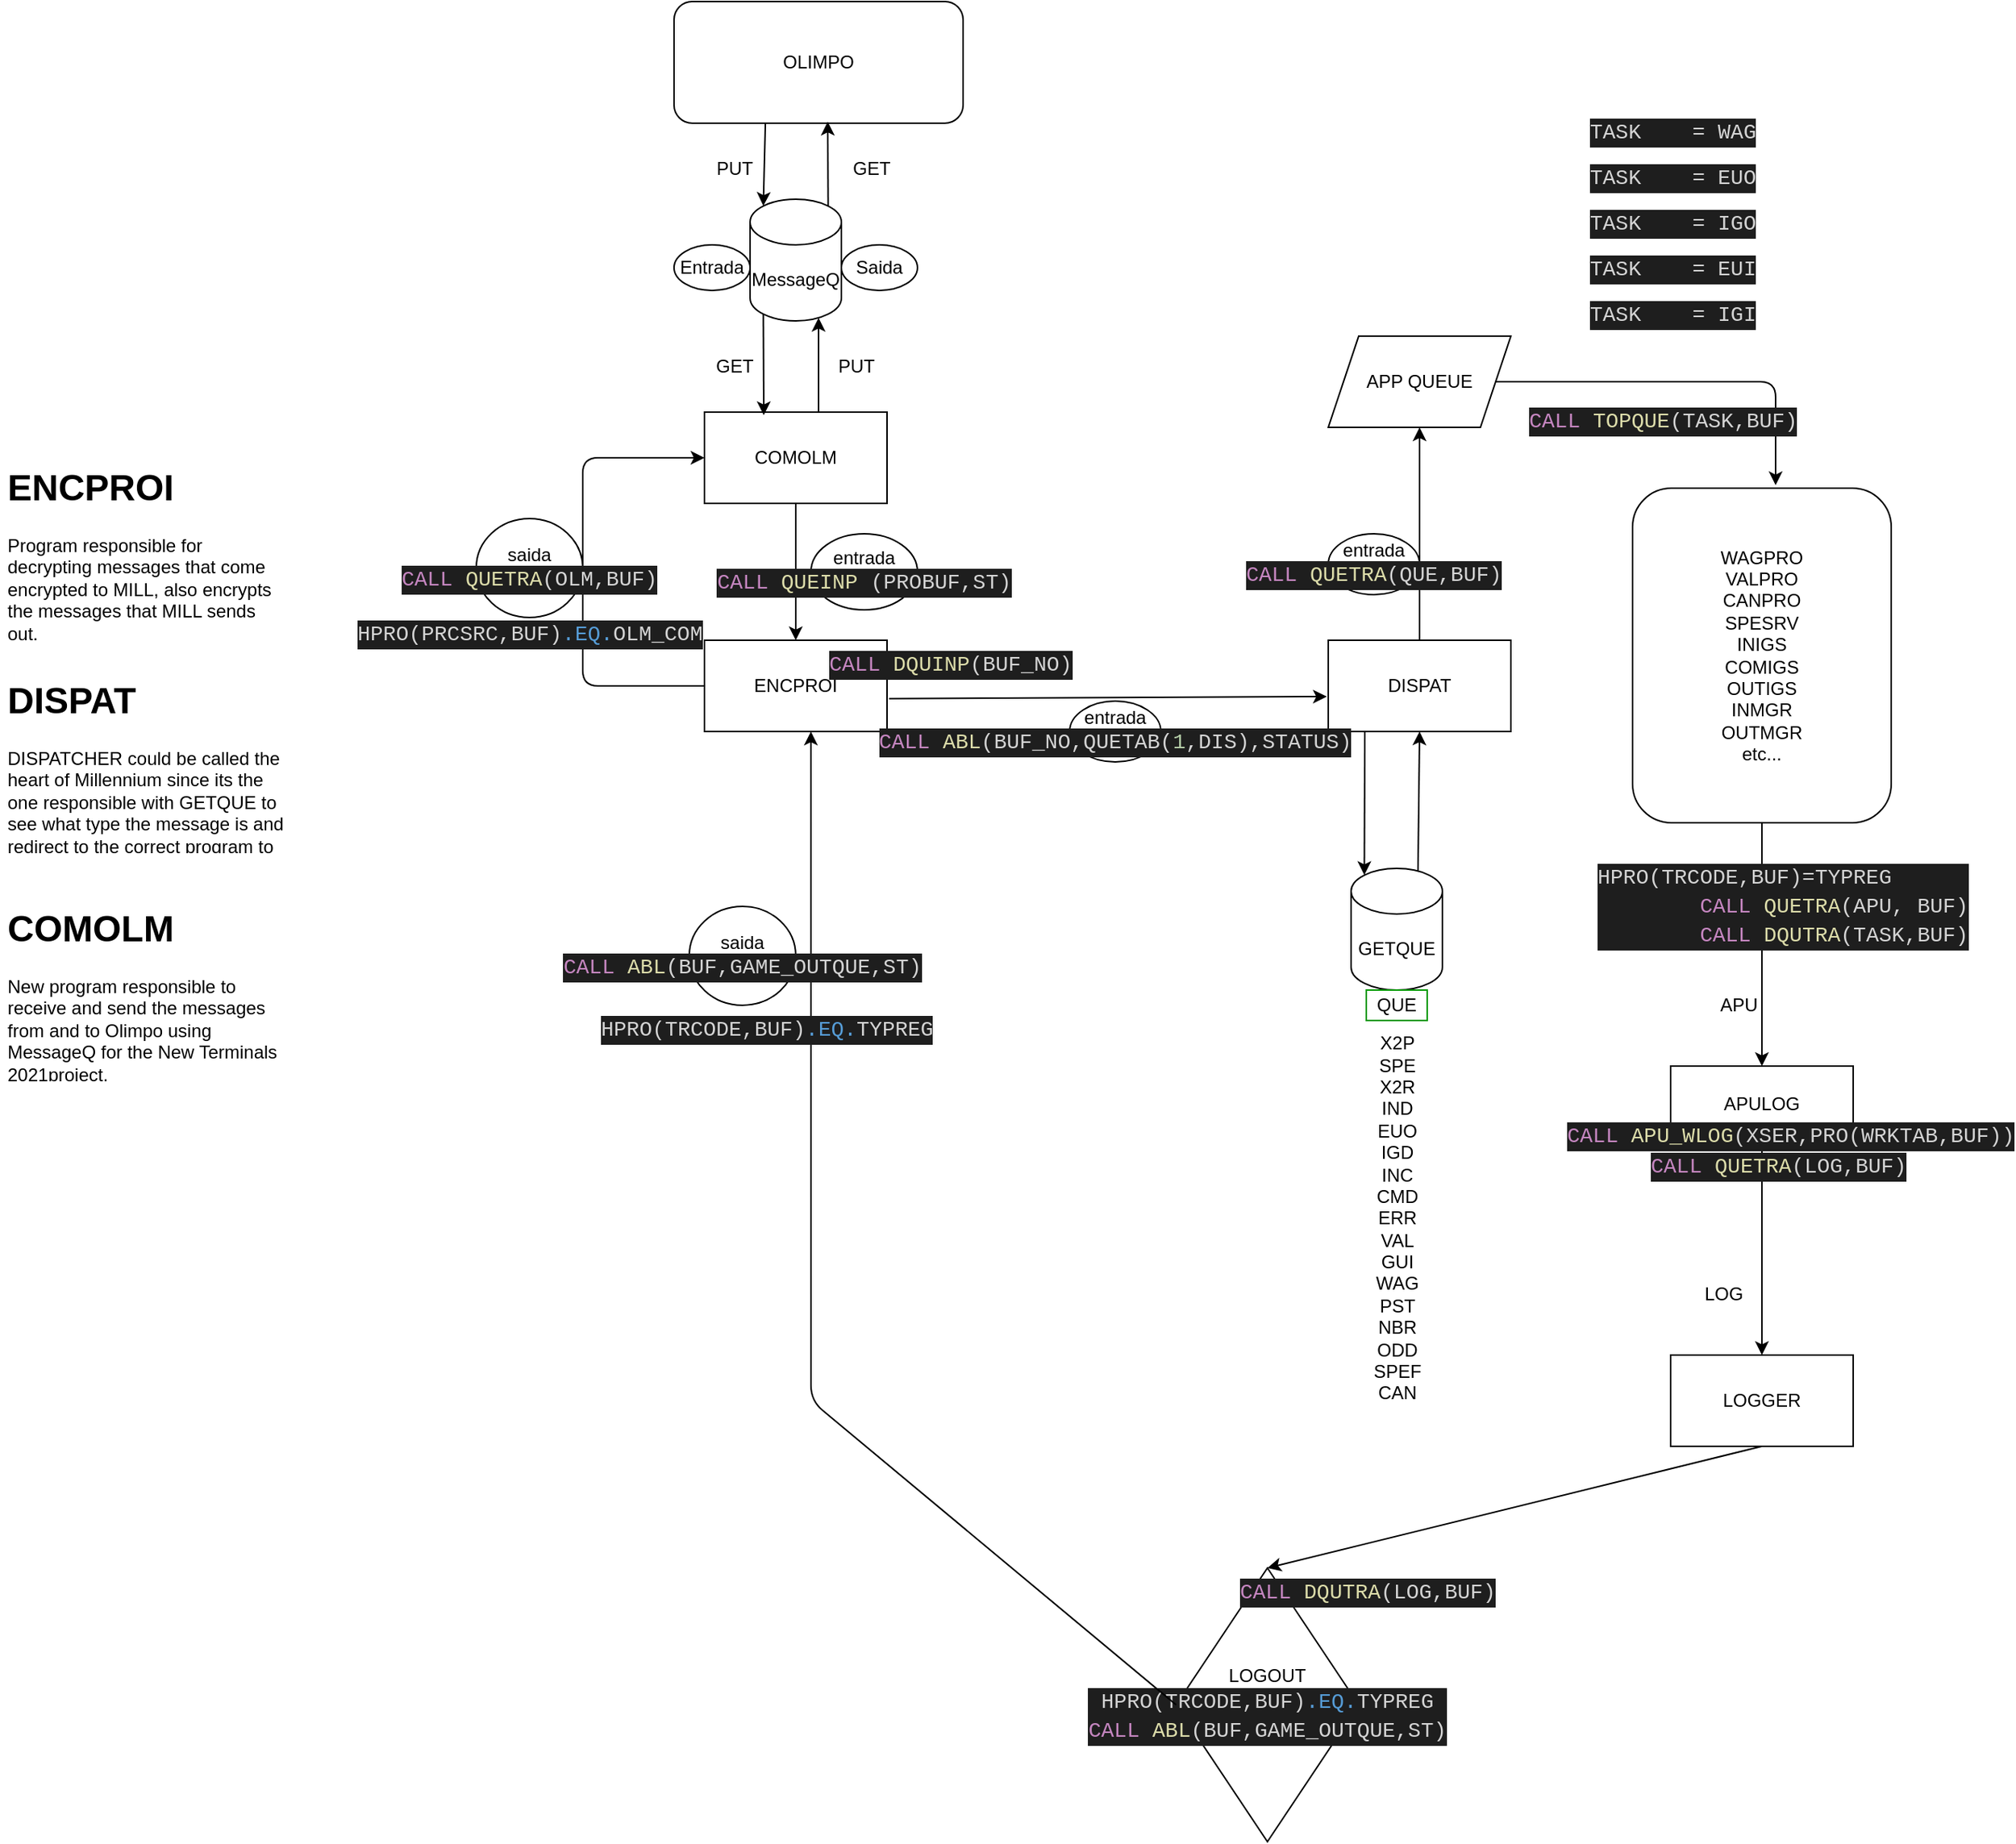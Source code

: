 <mxfile version="14.1.8" type="device"><diagram id="JZ7KDTeiOj93SyPiUBDq" name="Página-1"><mxGraphModel dx="2249" dy="2025" grid="1" gridSize="10" guides="1" tooltips="1" connect="1" arrows="1" fold="1" page="1" pageScale="1" pageWidth="827" pageHeight="1169" math="0" shadow="0"><root><mxCell id="0"/><mxCell id="1" parent="0"/><mxCell id="F8rS5dxtX-8JeDZxn3y_-1" value="OLIMPO" style="rounded=1;whiteSpace=wrap;html=1;" parent="1" vertex="1"><mxGeometry x="30" y="-30" width="190" height="80" as="geometry"/></mxCell><mxCell id="F8rS5dxtX-8JeDZxn3y_-3" value="COMOLM" style="rounded=0;whiteSpace=wrap;html=1;" parent="1" vertex="1"><mxGeometry x="50" y="240" width="120" height="60" as="geometry"/></mxCell><mxCell id="w40gHOzS_bwaOVOFlhwv-1" value="ENCPROI" style="rounded=0;whiteSpace=wrap;html=1;" parent="1" vertex="1"><mxGeometry x="50" y="390" width="120" height="60" as="geometry"/></mxCell><mxCell id="w40gHOzS_bwaOVOFlhwv-2" value="" style="endArrow=classic;html=1;exitX=0.5;exitY=1;exitDx=0;exitDy=0;entryX=0.5;entryY=0;entryDx=0;entryDy=0;" parent="1" source="F8rS5dxtX-8JeDZxn3y_-3" target="w40gHOzS_bwaOVOFlhwv-1" edge="1"><mxGeometry width="50" height="50" relative="1" as="geometry"><mxPoint x="104" y="300" as="sourcePoint"/><mxPoint x="104" y="390" as="targetPoint"/></mxGeometry></mxCell><mxCell id="w40gHOzS_bwaOVOFlhwv-3" value="DISPAT" style="rounded=0;whiteSpace=wrap;html=1;" parent="1" vertex="1"><mxGeometry x="460" y="390" width="120" height="60" as="geometry"/></mxCell><mxCell id="w40gHOzS_bwaOVOFlhwv-4" value="" style="endArrow=classic;html=1;exitX=1.011;exitY=0.639;exitDx=0;exitDy=0;exitPerimeter=0;entryX=-0.008;entryY=0.617;entryDx=0;entryDy=0;entryPerimeter=0;" parent="1" source="w40gHOzS_bwaOVOFlhwv-1" target="w40gHOzS_bwaOVOFlhwv-3" edge="1"><mxGeometry width="50" height="50" relative="1" as="geometry"><mxPoint x="240" y="380" as="sourcePoint"/><mxPoint x="229" y="428" as="targetPoint"/></mxGeometry></mxCell><mxCell id="w40gHOzS_bwaOVOFlhwv-5" value="" style="endArrow=classic;html=1;exitX=0.2;exitY=1;exitDx=0;exitDy=0;entryX=0.145;entryY=0;entryDx=0;entryDy=4.35;entryPerimeter=0;exitPerimeter=0;" parent="1" source="w40gHOzS_bwaOVOFlhwv-3" target="w40gHOzS_bwaOVOFlhwv-6" edge="1"><mxGeometry width="50" height="50" relative="1" as="geometry"><mxPoint x="240" y="450" as="sourcePoint"/><mxPoint x="487" y="539" as="targetPoint"/></mxGeometry></mxCell><mxCell id="w40gHOzS_bwaOVOFlhwv-6" value="GETQUE" style="shape=cylinder3;whiteSpace=wrap;html=1;boundedLbl=1;backgroundOutline=1;size=15;" parent="1" vertex="1"><mxGeometry x="475" y="540" width="60" height="80" as="geometry"/></mxCell><mxCell id="w40gHOzS_bwaOVOFlhwv-7" value="" style="endArrow=classic;html=1;exitX=0.733;exitY=0.025;exitDx=0;exitDy=0;exitPerimeter=0;entryX=0.5;entryY=1;entryDx=0;entryDy=0;" parent="1" source="w40gHOzS_bwaOVOFlhwv-6" target="w40gHOzS_bwaOVOFlhwv-3" edge="1"><mxGeometry width="50" height="50" relative="1" as="geometry"><mxPoint x="290" y="490" as="sourcePoint"/><mxPoint x="260" y="450" as="targetPoint"/></mxGeometry></mxCell><mxCell id="w40gHOzS_bwaOVOFlhwv-8" value="APP QUEUE" style="shape=parallelogram;perimeter=parallelogramPerimeter;whiteSpace=wrap;html=1;fixedSize=1;" parent="1" vertex="1"><mxGeometry x="460" y="190" width="120" height="60" as="geometry"/></mxCell><mxCell id="w40gHOzS_bwaOVOFlhwv-9" value="" style="endArrow=classic;html=1;exitX=0.5;exitY=0;exitDx=0;exitDy=0;" parent="1" source="w40gHOzS_bwaOVOFlhwv-3" target="w40gHOzS_bwaOVOFlhwv-8" edge="1"><mxGeometry width="50" height="50" relative="1" as="geometry"><mxPoint x="300" y="430" as="sourcePoint"/><mxPoint x="350" y="380" as="targetPoint"/></mxGeometry></mxCell><mxCell id="w40gHOzS_bwaOVOFlhwv-10" value="WAGPRO&lt;br&gt;VALPRO&lt;br&gt;CANPRO&lt;br&gt;SPESRV&lt;br&gt;INIGS&lt;br&gt;COMIGS&lt;br&gt;OUTIGS&lt;br&gt;INMGR&lt;br&gt;OUTMGR&lt;br&gt;etc..." style="rounded=1;whiteSpace=wrap;html=1;" parent="1" vertex="1"><mxGeometry x="660" y="290" width="170" height="220" as="geometry"/></mxCell><mxCell id="w40gHOzS_bwaOVOFlhwv-11" value="" style="endArrow=classic;html=1;exitX=1;exitY=0.5;exitDx=0;exitDy=0;entryX=0.553;entryY=-0.009;entryDx=0;entryDy=0;entryPerimeter=0;" parent="1" source="w40gHOzS_bwaOVOFlhwv-8" target="w40gHOzS_bwaOVOFlhwv-10" edge="1"><mxGeometry width="50" height="50" relative="1" as="geometry"><mxPoint x="470" y="430" as="sourcePoint"/><mxPoint x="759" y="340" as="targetPoint"/><Array as="points"><mxPoint x="754" y="220"/></Array></mxGeometry></mxCell><mxCell id="w40gHOzS_bwaOVOFlhwv-12" value="X2P&lt;br&gt;SPE&lt;br&gt;X2R&lt;br&gt;IND&lt;br&gt;EUO&lt;br&gt;IGD&lt;br&gt;INC&lt;br&gt;CMD&lt;br&gt;ERR&lt;br&gt;VAL&lt;br&gt;GUI&lt;br&gt;WAG&lt;br&gt;PST&lt;br&gt;NBR&lt;br&gt;ODD&lt;br&gt;SPEF&lt;br&gt;CAN&lt;br&gt;" style="text;html=1;align=center;verticalAlign=middle;resizable=0;points=[];autosize=1;" parent="1" vertex="1"><mxGeometry x="480" y="650" width="50" height="240" as="geometry"/></mxCell><mxCell id="w40gHOzS_bwaOVOFlhwv-14" value="QUE" style="text;html=1;strokeColor=#009900;fillColor=none;align=center;verticalAlign=middle;whiteSpace=wrap;rounded=0;" parent="1" vertex="1"><mxGeometry x="485" y="620" width="40" height="20" as="geometry"/></mxCell><mxCell id="w40gHOzS_bwaOVOFlhwv-15" value="" style="endArrow=classic;html=1;exitX=0.5;exitY=1;exitDx=0;exitDy=0;entryX=0.5;entryY=0;entryDx=0;entryDy=0;" parent="1" source="w40gHOzS_bwaOVOFlhwv-10" target="w40gHOzS_bwaOVOFlhwv-17" edge="1"><mxGeometry width="50" height="50" relative="1" as="geometry"><mxPoint x="600" y="480" as="sourcePoint"/><mxPoint x="390" y="580" as="targetPoint"/><Array as="points"/></mxGeometry></mxCell><mxCell id="w40gHOzS_bwaOVOFlhwv-16" value="APU" style="text;html=1;strokeColor=none;fillColor=none;align=center;verticalAlign=middle;whiteSpace=wrap;rounded=0;" parent="1" vertex="1"><mxGeometry x="710" y="620" width="40" height="20" as="geometry"/></mxCell><mxCell id="w40gHOzS_bwaOVOFlhwv-17" value="APULOG" style="rounded=0;whiteSpace=wrap;html=1;strokeColor=#000000;" parent="1" vertex="1"><mxGeometry x="685" y="670" width="120" height="50" as="geometry"/></mxCell><mxCell id="w40gHOzS_bwaOVOFlhwv-18" value="" style="endArrow=classic;html=1;exitX=0.5;exitY=1;exitDx=0;exitDy=0;entryX=0.5;entryY=0;entryDx=0;entryDy=0;" parent="1" source="w40gHOzS_bwaOVOFlhwv-17" edge="1" target="w40gHOzS_bwaOVOFlhwv-19"><mxGeometry width="50" height="50" relative="1" as="geometry"><mxPoint x="750" y="530" as="sourcePoint"/><mxPoint x="540" y="760" as="targetPoint"/></mxGeometry></mxCell><mxCell id="w40gHOzS_bwaOVOFlhwv-19" value="LOGGER" style="rounded=0;whiteSpace=wrap;html=1;strokeColor=#000000;" parent="1" vertex="1"><mxGeometry x="685" y="860" width="120" height="60" as="geometry"/></mxCell><mxCell id="w40gHOzS_bwaOVOFlhwv-20" value="LOG" style="text;html=1;strokeColor=none;fillColor=none;align=center;verticalAlign=middle;whiteSpace=wrap;rounded=0;" parent="1" vertex="1"><mxGeometry x="700" y="810" width="40" height="20" as="geometry"/></mxCell><mxCell id="w40gHOzS_bwaOVOFlhwv-22" value="LOGOUT&lt;br&gt;&lt;div style=&quot;color: rgb(212 , 212 , 212) ; background-color: rgb(30 , 30 , 30) ; font-family: &amp;#34;consolas&amp;#34; , &amp;#34;courier new&amp;#34; , monospace ; font-size: 14px ; line-height: 19px&quot;&gt;HPRO(TRCODE,BUF)&lt;span style=&quot;color: #569cd6&quot;&gt;.EQ.&lt;/span&gt;TYPREG&lt;br&gt;&lt;div style=&quot;line-height: 19px&quot;&gt;&lt;span style=&quot;color: #c586c0&quot;&gt;CALL&lt;/span&gt;&amp;nbsp;&lt;span style=&quot;color: #dcdcaa&quot;&gt;ABL&lt;/span&gt;(BUF,GAME_OUTQUE,ST)&lt;/div&gt;&lt;/div&gt;" style="rhombus;whiteSpace=wrap;html=1;strokeColor=#000000;" parent="1" vertex="1"><mxGeometry x="360" y="1000" width="120" height="180" as="geometry"/></mxCell><mxCell id="w40gHOzS_bwaOVOFlhwv-23" value="" style="endArrow=classic;html=1;exitX=0.5;exitY=1;exitDx=0;exitDy=0;entryX=0.5;entryY=0;entryDx=0;entryDy=0;" parent="1" source="w40gHOzS_bwaOVOFlhwv-19" target="w40gHOzS_bwaOVOFlhwv-22" edge="1"><mxGeometry width="50" height="50" relative="1" as="geometry"><mxPoint x="410" y="680" as="sourcePoint"/><mxPoint x="460" y="630" as="targetPoint"/></mxGeometry></mxCell><mxCell id="w40gHOzS_bwaOVOFlhwv-25" value="entrada&lt;br&gt;&lt;div style=&quot;color: rgb(212 , 212 , 212) ; background-color: rgb(30 , 30 , 30) ; font-family: &amp;#34;consolas&amp;#34; , &amp;#34;courier new&amp;#34; , monospace ; font-size: 14px ; line-height: 19px&quot;&gt;&lt;span style=&quot;color: #c586c0&quot;&gt;CALL&lt;/span&gt;&amp;nbsp;&lt;span style=&quot;color: #dcdcaa&quot;&gt;QUEINP&lt;/span&gt;&amp;nbsp;(PROBUF,ST)&lt;/div&gt;" style="ellipse;whiteSpace=wrap;html=1;strokeColor=#000000;" parent="1" vertex="1"><mxGeometry x="120" y="320" width="70" height="50" as="geometry"/></mxCell><mxCell id="w40gHOzS_bwaOVOFlhwv-27" value="entrada&lt;br&gt;&lt;div style=&quot;color: rgb(212 , 212 , 212) ; background-color: rgb(30 , 30 , 30) ; font-family: &amp;#34;consolas&amp;#34; , &amp;#34;courier new&amp;#34; , monospace ; font-size: 14px ; line-height: 19px&quot;&gt;&lt;span style=&quot;color: #c586c0&quot;&gt;CALL&lt;/span&gt;&amp;nbsp;&lt;span style=&quot;color: #dcdcaa&quot;&gt;ABL&lt;/span&gt;(BUF_NO,QUETAB(&lt;span style=&quot;color: #b5cea8&quot;&gt;1&lt;/span&gt;,DIS),STATUS)&lt;/div&gt;" style="ellipse;whiteSpace=wrap;html=1;strokeColor=#000000;" parent="1" vertex="1"><mxGeometry x="290" y="430" width="60" height="40" as="geometry"/></mxCell><mxCell id="w40gHOzS_bwaOVOFlhwv-29" value="" style="endArrow=classic;html=1;exitX=0;exitY=0.5;exitDx=0;exitDy=0;entryX=0.583;entryY=1;entryDx=0;entryDy=0;entryPerimeter=0;" parent="1" source="w40gHOzS_bwaOVOFlhwv-22" target="w40gHOzS_bwaOVOFlhwv-1" edge="1"><mxGeometry width="50" height="50" relative="1" as="geometry"><mxPoint x="210" y="930" as="sourcePoint"/><mxPoint x="70" y="890" as="targetPoint"/><Array as="points"><mxPoint x="120" y="890"/><mxPoint x="120" y="830"/></Array></mxGeometry></mxCell><mxCell id="w40gHOzS_bwaOVOFlhwv-30" value="saida&lt;br&gt;&lt;div style=&quot;color: rgb(212 , 212 , 212) ; background-color: rgb(30 , 30 , 30) ; font-family: &amp;#34;consolas&amp;#34; , &amp;#34;courier new&amp;#34; , monospace ; font-size: 14px ; line-height: 19px&quot;&gt;&lt;span style=&quot;color: #c586c0&quot;&gt;CALL&lt;/span&gt;&amp;nbsp;&lt;span style=&quot;color: #dcdcaa&quot;&gt;ABL&lt;/span&gt;(BUF,GAME_OUTQUE,ST)&lt;/div&gt;" style="ellipse;whiteSpace=wrap;html=1;strokeColor=#000000;" parent="1" vertex="1"><mxGeometry x="40" y="565" width="70" height="65" as="geometry"/></mxCell><mxCell id="WY-37MwEEUgPUn_UmdvJ-3" value="" style="endArrow=classic;html=1;exitX=0;exitY=0.5;exitDx=0;exitDy=0;entryX=0;entryY=0.5;entryDx=0;entryDy=0;" edge="1" parent="1" source="w40gHOzS_bwaOVOFlhwv-1" target="F8rS5dxtX-8JeDZxn3y_-3"><mxGeometry width="50" height="50" relative="1" as="geometry"><mxPoint y="450" as="sourcePoint"/><mxPoint x="-30" y="220" as="targetPoint"/><Array as="points"><mxPoint x="-30" y="420"/><mxPoint x="-30" y="270"/></Array></mxGeometry></mxCell><mxCell id="WY-37MwEEUgPUn_UmdvJ-4" value="saida&lt;br&gt;&lt;div style=&quot;color: rgb(212 , 212 , 212) ; background-color: rgb(30 , 30 , 30) ; font-family: &amp;#34;consolas&amp;#34; , &amp;#34;courier new&amp;#34; , monospace ; font-size: 14px ; line-height: 19px&quot;&gt;&lt;span style=&quot;color: #c586c0&quot;&gt;CALL&lt;/span&gt;&amp;nbsp;&lt;span style=&quot;color: #dcdcaa&quot;&gt;QUETRA&lt;/span&gt;(OLM,BUF)&lt;/div&gt;" style="ellipse;whiteSpace=wrap;html=1;strokeColor=#000000;" vertex="1" parent="1"><mxGeometry x="-100" y="310" width="70" height="65" as="geometry"/></mxCell><mxCell id="WY-37MwEEUgPUn_UmdvJ-5" value="&lt;div style=&quot;color: rgb(212, 212, 212); background-color: rgb(30, 30, 30); font-family: consolas, &amp;quot;courier new&amp;quot;, monospace; font-weight: normal; font-size: 14px; line-height: 19px;&quot;&gt;&lt;div&gt;&lt;span style=&quot;color: #d4d4d4&quot;&gt;HPRO(PRCSRC,BUF)&lt;/span&gt;&lt;span style=&quot;color: #569cd6&quot;&gt;.EQ.&lt;/span&gt;&lt;span style=&quot;color: #d4d4d4&quot;&gt;OLM_COM&lt;/span&gt;&lt;/div&gt;&lt;/div&gt;" style="text;whiteSpace=wrap;html=1;" vertex="1" parent="1"><mxGeometry x="-180" y="370" width="230" height="30" as="geometry"/></mxCell><mxCell id="WY-37MwEEUgPUn_UmdvJ-6" value="&lt;div style=&quot;color: rgb(212, 212, 212); background-color: rgb(30, 30, 30); font-family: consolas, &amp;quot;courier new&amp;quot;, monospace; font-weight: normal; font-size: 14px; line-height: 19px;&quot;&gt;&lt;div&gt;&lt;span style=&quot;color: #d4d4d4&quot;&gt;HPRO(TRCODE,BUF)&lt;/span&gt;&lt;span style=&quot;color: #569cd6&quot;&gt;.EQ.&lt;/span&gt;&lt;span style=&quot;color: #d4d4d4&quot;&gt;TYPREG&lt;/span&gt;&lt;/div&gt;&lt;/div&gt;" style="text;whiteSpace=wrap;html=1;" vertex="1" parent="1"><mxGeometry x="-20" y="630" width="230" height="30" as="geometry"/></mxCell><mxCell id="WY-37MwEEUgPUn_UmdvJ-7" value="&lt;div style=&quot;color: rgb(212, 212, 212); background-color: rgb(30, 30, 30); font-family: consolas, &amp;quot;courier new&amp;quot;, monospace; font-weight: normal; font-size: 14px; line-height: 19px;&quot;&gt;&lt;div&gt;&lt;span style=&quot;color: #c586c0&quot;&gt;CALL&lt;/span&gt;&lt;span style=&quot;color: #d4d4d4&quot;&gt;&amp;nbsp;&lt;/span&gt;&lt;span style=&quot;color: #dcdcaa&quot;&gt;DQUINP&lt;/span&gt;&lt;span style=&quot;color: #d4d4d4&quot;&gt;(BUF_NO)&lt;/span&gt;&lt;/div&gt;&lt;/div&gt;" style="text;whiteSpace=wrap;html=1;" vertex="1" parent="1"><mxGeometry x="130" y="390" width="170" height="30" as="geometry"/></mxCell><mxCell id="WY-37MwEEUgPUn_UmdvJ-9" value="MessageQ" style="shape=cylinder3;whiteSpace=wrap;html=1;boundedLbl=1;backgroundOutline=1;size=15;" vertex="1" parent="1"><mxGeometry x="80" y="100" width="60" height="80" as="geometry"/></mxCell><mxCell id="WY-37MwEEUgPUn_UmdvJ-10" value="" style="endArrow=classic;html=1;exitX=0.316;exitY=1;exitDx=0;exitDy=0;exitPerimeter=0;entryX=0.145;entryY=0;entryDx=0;entryDy=4.35;entryPerimeter=0;" edge="1" parent="1" source="F8rS5dxtX-8JeDZxn3y_-1" target="WY-37MwEEUgPUn_UmdvJ-9"><mxGeometry width="50" height="50" relative="1" as="geometry"><mxPoint x="350" y="180" as="sourcePoint"/><mxPoint x="400" y="130" as="targetPoint"/></mxGeometry></mxCell><mxCell id="WY-37MwEEUgPUn_UmdvJ-11" value="PUT" style="text;html=1;strokeColor=none;fillColor=none;align=center;verticalAlign=middle;whiteSpace=wrap;rounded=0;" vertex="1" parent="1"><mxGeometry x="50" y="70" width="40" height="20" as="geometry"/></mxCell><mxCell id="WY-37MwEEUgPUn_UmdvJ-13" value="" style="endArrow=classic;html=1;exitX=0.855;exitY=0;exitDx=0;exitDy=4.35;exitPerimeter=0;" edge="1" parent="1" source="WY-37MwEEUgPUn_UmdvJ-9"><mxGeometry width="50" height="50" relative="1" as="geometry"><mxPoint x="140" y="110" as="sourcePoint"/><mxPoint x="131" y="49" as="targetPoint"/></mxGeometry></mxCell><mxCell id="WY-37MwEEUgPUn_UmdvJ-14" value="GET" style="text;html=1;strokeColor=none;fillColor=none;align=center;verticalAlign=middle;whiteSpace=wrap;rounded=0;" vertex="1" parent="1"><mxGeometry x="140" y="70" width="40" height="20" as="geometry"/></mxCell><mxCell id="WY-37MwEEUgPUn_UmdvJ-16" value="" style="endArrow=classic;html=1;exitX=0.145;exitY=1;exitDx=0;exitDy=-4.35;exitPerimeter=0;entryX=0.325;entryY=0.033;entryDx=0;entryDy=0;entryPerimeter=0;" edge="1" parent="1" source="WY-37MwEEUgPUn_UmdvJ-9" target="F8rS5dxtX-8JeDZxn3y_-3"><mxGeometry width="50" height="50" relative="1" as="geometry"><mxPoint x="70" y="240" as="sourcePoint"/><mxPoint x="120" y="190" as="targetPoint"/></mxGeometry></mxCell><mxCell id="WY-37MwEEUgPUn_UmdvJ-17" value="GET" style="text;html=1;strokeColor=none;fillColor=none;align=center;verticalAlign=middle;whiteSpace=wrap;rounded=0;" vertex="1" parent="1"><mxGeometry x="50" y="200" width="40" height="20" as="geometry"/></mxCell><mxCell id="WY-37MwEEUgPUn_UmdvJ-20" value="" style="endArrow=classic;html=1;entryX=0.75;entryY=0.975;entryDx=0;entryDy=0;entryPerimeter=0;exitX=0.625;exitY=0;exitDx=0;exitDy=0;exitPerimeter=0;" edge="1" parent="1" source="F8rS5dxtX-8JeDZxn3y_-3" target="WY-37MwEEUgPUn_UmdvJ-9"><mxGeometry width="50" height="50" relative="1" as="geometry"><mxPoint x="110" y="240" as="sourcePoint"/><mxPoint x="160" y="190" as="targetPoint"/></mxGeometry></mxCell><mxCell id="WY-37MwEEUgPUn_UmdvJ-21" value="PUT" style="text;html=1;strokeColor=none;fillColor=none;align=center;verticalAlign=middle;whiteSpace=wrap;rounded=0;" vertex="1" parent="1"><mxGeometry x="130" y="200" width="40" height="20" as="geometry"/></mxCell><mxCell id="WY-37MwEEUgPUn_UmdvJ-22" value="Saida" style="ellipse;whiteSpace=wrap;html=1;" vertex="1" parent="1"><mxGeometry x="140" y="130" width="50" height="30" as="geometry"/></mxCell><mxCell id="WY-37MwEEUgPUn_UmdvJ-23" value="Entrada" style="ellipse;whiteSpace=wrap;html=1;" vertex="1" parent="1"><mxGeometry x="30" y="130" width="50" height="30" as="geometry"/></mxCell><mxCell id="WY-37MwEEUgPUn_UmdvJ-27" value="entrada&lt;br&gt;&lt;div style=&quot;color: rgb(212 , 212 , 212) ; background-color: rgb(30 , 30 , 30) ; font-family: &amp;#34;consolas&amp;#34; , &amp;#34;courier new&amp;#34; , monospace ; font-size: 14px ; line-height: 19px&quot;&gt;&lt;span style=&quot;color: #c586c0&quot;&gt;CALL&lt;/span&gt;&amp;nbsp;&lt;span style=&quot;color: #dcdcaa&quot;&gt;QUETRA&lt;/span&gt;(QUE,BUF)&lt;/div&gt;" style="ellipse;whiteSpace=wrap;html=1;" vertex="1" parent="1"><mxGeometry x="460" y="320" width="60" height="40" as="geometry"/></mxCell><mxCell id="WY-37MwEEUgPUn_UmdvJ-28" value="&lt;div style=&quot;color: rgb(212, 212, 212); background-color: rgb(30, 30, 30); font-family: consolas, &amp;quot;courier new&amp;quot;, monospace; font-weight: normal; font-size: 14px; line-height: 19px;&quot;&gt;&lt;div&gt;&lt;span style=&quot;color: #c586c0&quot;&gt;CALL&lt;/span&gt;&lt;span style=&quot;color: #d4d4d4&quot;&gt;&amp;nbsp;&lt;/span&gt;&lt;span style=&quot;color: #dcdcaa&quot;&gt;DQUTRA&lt;/span&gt;&lt;span style=&quot;color: #d4d4d4&quot;&gt;(LOG,BUF)&lt;/span&gt;&lt;/div&gt;&lt;/div&gt;" style="text;whiteSpace=wrap;html=1;" vertex="1" parent="1"><mxGeometry x="400" y="1000" width="180" height="30" as="geometry"/></mxCell><mxCell id="WY-37MwEEUgPUn_UmdvJ-29" value="&lt;div style=&quot;color: rgb(212, 212, 212); background-color: rgb(30, 30, 30); font-family: consolas, &amp;quot;courier new&amp;quot;, monospace; font-weight: normal; font-size: 14px; line-height: 19px;&quot;&gt;&lt;div&gt;&lt;span style=&quot;color: #c586c0&quot;&gt;CALL&lt;/span&gt;&lt;span style=&quot;color: #d4d4d4&quot;&gt;&amp;nbsp;&lt;/span&gt;&lt;span style=&quot;color: #dcdcaa&quot;&gt;QUETRA&lt;/span&gt;&lt;span style=&quot;color: #d4d4d4&quot;&gt;(LOG,BUF)&lt;/span&gt;&lt;/div&gt;&lt;/div&gt;" style="text;whiteSpace=wrap;html=1;" vertex="1" parent="1"><mxGeometry x="670" y="720" width="180" height="30" as="geometry"/></mxCell><mxCell id="WY-37MwEEUgPUn_UmdvJ-30" value="&lt;div style=&quot;color: rgb(212, 212, 212); background-color: rgb(30, 30, 30); font-family: consolas, &amp;quot;courier new&amp;quot;, monospace; font-weight: normal; font-size: 14px; line-height: 19px;&quot;&gt;&lt;div&gt;&lt;span style=&quot;color: #c586c0&quot;&gt;CALL&lt;/span&gt;&lt;span style=&quot;color: #d4d4d4&quot;&gt;&amp;nbsp;&lt;/span&gt;&lt;span style=&quot;color: #dcdcaa&quot;&gt;APU_WLOG&lt;/span&gt;&lt;span style=&quot;color: #d4d4d4&quot;&gt;(XSER,PRO(WRKTAB,BUF))&lt;/span&gt;&lt;/div&gt;&lt;/div&gt;" style="text;whiteSpace=wrap;html=1;" vertex="1" parent="1"><mxGeometry x="615" y="700" width="290" height="30" as="geometry"/></mxCell><mxCell id="WY-37MwEEUgPUn_UmdvJ-31" value="&lt;div style=&quot;color: rgb(212, 212, 212); background-color: rgb(30, 30, 30); font-family: consolas, &amp;quot;courier new&amp;quot;, monospace; font-weight: normal; font-size: 14px; line-height: 19px;&quot;&gt;&lt;div&gt;&lt;span style=&quot;color: #d4d4d4&quot;&gt;HPRO(TRCODE,BUF)=TYPREG&lt;/span&gt;&lt;/div&gt;&lt;div&gt;&lt;span style=&quot;color: #d4d4d4&quot;&gt;&amp;nbsp;&amp;nbsp;&amp;nbsp;&amp;nbsp;&amp;nbsp;&amp;nbsp;&amp;nbsp;&amp;nbsp;&lt;/span&gt;&lt;span style=&quot;color: #c586c0&quot;&gt;CALL&lt;/span&gt;&lt;span style=&quot;color: #d4d4d4&quot;&gt;&amp;nbsp;&lt;/span&gt;&lt;span style=&quot;color: #dcdcaa&quot;&gt;QUETRA&lt;/span&gt;&lt;span style=&quot;color: #d4d4d4&quot;&gt;(APU,&amp;nbsp;BUF)&lt;/span&gt;&lt;/div&gt;&lt;div&gt;&lt;span style=&quot;color: #d4d4d4&quot;&gt;&amp;nbsp;&amp;nbsp;&amp;nbsp;&amp;nbsp;&amp;nbsp;&amp;nbsp;&amp;nbsp;&amp;nbsp;&lt;/span&gt;&lt;span style=&quot;color: #c586c0&quot;&gt;CALL&lt;/span&gt;&lt;span style=&quot;color: #d4d4d4&quot;&gt;&amp;nbsp;&lt;/span&gt;&lt;span style=&quot;color: #dcdcaa&quot;&gt;DQUTRA&lt;/span&gt;&lt;span style=&quot;color: #d4d4d4&quot;&gt;(TASK,BUF)&lt;/span&gt;&lt;/div&gt;&lt;/div&gt;" style="text;whiteSpace=wrap;html=1;" vertex="1" parent="1"><mxGeometry x="635" y="530" width="250" height="70" as="geometry"/></mxCell><mxCell id="WY-37MwEEUgPUn_UmdvJ-33" value="&lt;div style=&quot;color: rgb(212, 212, 212); background-color: rgb(30, 30, 30); font-family: consolas, &amp;quot;courier new&amp;quot;, monospace; font-weight: normal; font-size: 14px; line-height: 19px;&quot;&gt;&lt;div&gt;&lt;span style=&quot;color: #d4d4d4&quot;&gt;TASK&amp;nbsp;&amp;nbsp;&amp;nbsp;&amp;nbsp;=&amp;nbsp;WAG&lt;/span&gt;&lt;/div&gt;&lt;/div&gt;" style="text;whiteSpace=wrap;html=1;" vertex="1" parent="1"><mxGeometry x="630" y="40" width="130" height="30" as="geometry"/></mxCell><mxCell id="WY-37MwEEUgPUn_UmdvJ-34" value="&lt;div style=&quot;color: rgb(212, 212, 212); background-color: rgb(30, 30, 30); font-family: consolas, &amp;quot;courier new&amp;quot;, monospace; font-weight: normal; font-size: 14px; line-height: 19px;&quot;&gt;&lt;div&gt;&lt;span style=&quot;color: #c586c0&quot;&gt;CALL&lt;/span&gt;&lt;span style=&quot;color: #d4d4d4&quot;&gt;&amp;nbsp;&lt;/span&gt;&lt;span style=&quot;color: #dcdcaa&quot;&gt;TOPQUE&lt;/span&gt;&lt;span style=&quot;color: #d4d4d4&quot;&gt;(TASK,BUF)&lt;/span&gt;&lt;/div&gt;&lt;/div&gt;" style="text;whiteSpace=wrap;html=1;" vertex="1" parent="1"><mxGeometry x="590" y="230" width="190" height="30" as="geometry"/></mxCell><mxCell id="WY-37MwEEUgPUn_UmdvJ-35" value="&lt;div style=&quot;color: rgb(212, 212, 212); background-color: rgb(30, 30, 30); font-family: consolas, &amp;quot;courier new&amp;quot;, monospace; font-weight: normal; font-size: 14px; line-height: 19px;&quot;&gt;&lt;div&gt;&lt;span style=&quot;color: #d4d4d4&quot;&gt;TASK&amp;nbsp;&amp;nbsp;&amp;nbsp;&amp;nbsp;=&amp;nbsp;EUO&lt;/span&gt;&lt;/div&gt;&lt;/div&gt;" style="text;whiteSpace=wrap;html=1;" vertex="1" parent="1"><mxGeometry x="630" y="70" width="130" height="30" as="geometry"/></mxCell><mxCell id="WY-37MwEEUgPUn_UmdvJ-36" value="&lt;div style=&quot;color: rgb(212, 212, 212); background-color: rgb(30, 30, 30); font-family: consolas, &amp;quot;courier new&amp;quot;, monospace; font-weight: normal; font-size: 14px; line-height: 19px;&quot;&gt;&lt;div&gt;&lt;span style=&quot;color: #d4d4d4&quot;&gt;TASK&amp;nbsp;&amp;nbsp;&amp;nbsp;&amp;nbsp;=&amp;nbsp;IGO&lt;/span&gt;&lt;/div&gt;&lt;/div&gt;" style="text;whiteSpace=wrap;html=1;" vertex="1" parent="1"><mxGeometry x="630" y="100" width="130" height="30" as="geometry"/></mxCell><mxCell id="WY-37MwEEUgPUn_UmdvJ-37" value="&lt;div style=&quot;color: rgb(212, 212, 212); background-color: rgb(30, 30, 30); font-family: consolas, &amp;quot;courier new&amp;quot;, monospace; font-weight: normal; font-size: 14px; line-height: 19px;&quot;&gt;&lt;div&gt;&lt;span style=&quot;color: #d4d4d4&quot;&gt;TASK&amp;nbsp;&amp;nbsp;&amp;nbsp;&amp;nbsp;=&amp;nbsp;EUI&lt;/span&gt;&lt;/div&gt;&lt;/div&gt;" style="text;whiteSpace=wrap;html=1;" vertex="1" parent="1"><mxGeometry x="630" y="130" width="130" height="30" as="geometry"/></mxCell><mxCell id="WY-37MwEEUgPUn_UmdvJ-38" value="&lt;div style=&quot;color: rgb(212, 212, 212); background-color: rgb(30, 30, 30); font-family: consolas, &amp;quot;courier new&amp;quot;, monospace; font-weight: normal; font-size: 14px; line-height: 19px;&quot;&gt;&lt;div&gt;&lt;span style=&quot;color: #d4d4d4&quot;&gt;TASK&amp;nbsp;&amp;nbsp;&amp;nbsp;&amp;nbsp;=&amp;nbsp;IGI&lt;/span&gt;&lt;/div&gt;&lt;/div&gt;" style="text;whiteSpace=wrap;html=1;" vertex="1" parent="1"><mxGeometry x="630" y="160" width="130" height="30" as="geometry"/></mxCell><mxCell id="WY-37MwEEUgPUn_UmdvJ-39" value="&lt;h1&gt;ENCPROI&lt;/h1&gt;&lt;p&gt;Program responsible for decrypting messages that come encrypted to MILL, also encrypts the messages that MILL sends out.&lt;/p&gt;" style="text;html=1;strokeColor=none;fillColor=none;spacing=5;spacingTop=-20;whiteSpace=wrap;overflow=hidden;rounded=0;" vertex="1" parent="1"><mxGeometry x="-413" y="270" width="190" height="120" as="geometry"/></mxCell><mxCell id="WY-37MwEEUgPUn_UmdvJ-40" value="&lt;h1&gt;DISPAT&lt;/h1&gt;&lt;p&gt;DISPATCHER could be called the heart of Millennium since its the one responsible with GETQUE to see what type the message is and redirect to the correct program to process it.&lt;/p&gt;&lt;p&gt;&lt;br&gt;&lt;/p&gt;" style="text;html=1;strokeColor=none;fillColor=none;spacing=5;spacingTop=-20;whiteSpace=wrap;overflow=hidden;rounded=0;" vertex="1" parent="1"><mxGeometry x="-413" y="410" width="190" height="120" as="geometry"/></mxCell><mxCell id="WY-37MwEEUgPUn_UmdvJ-41" value="&lt;h1&gt;COMOLM&lt;/h1&gt;&lt;p&gt;New program responsible to receive and send the messages from and to Olimpo using MessageQ for the New Terminals 2021project.&lt;/p&gt;" style="text;html=1;strokeColor=none;fillColor=none;spacing=5;spacingTop=-20;whiteSpace=wrap;overflow=hidden;rounded=0;" vertex="1" parent="1"><mxGeometry x="-413" y="560" width="190" height="120" as="geometry"/></mxCell></root></mxGraphModel></diagram></mxfile>